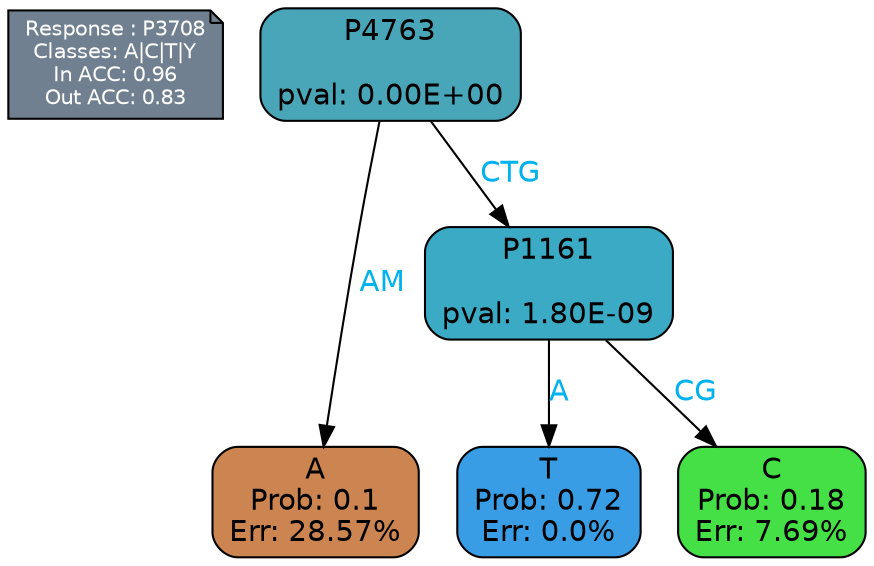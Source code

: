 digraph Tree {
node [shape=box, style="filled, rounded", color="black", fontname=helvetica] ;
graph [ranksep=equally, splines=polylines, bgcolor=transparent, dpi=600] ;
edge [fontname=helvetica] ;
LEGEND [label="Response : P3708
Classes: A|C|T|Y
In ACC: 0.96
Out ACC: 0.83
",shape=note,align=left,style=filled,fillcolor="slategray",fontcolor="white",fontsize=10];1 [label="P4763

pval: 0.00E+00", fillcolor="#49a6b9"] ;
2 [label="A
Prob: 0.1
Err: 28.57%", fillcolor="#cc8551"] ;
3 [label="P1161

pval: 1.80E-09", fillcolor="#3baac4"] ;
4 [label="T
Prob: 0.72
Err: 0.0%", fillcolor="#399de5"] ;
5 [label="C
Prob: 0.18
Err: 7.69%", fillcolor="#45df46"] ;
1 -> 2 [label="AM",fontcolor=deepskyblue2] ;
1 -> 3 [label="CTG",fontcolor=deepskyblue2] ;
3 -> 4 [label="A",fontcolor=deepskyblue2] ;
3 -> 5 [label="CG",fontcolor=deepskyblue2] ;
{rank = same; 2;4;5;}{rank = same; LEGEND;1;}}